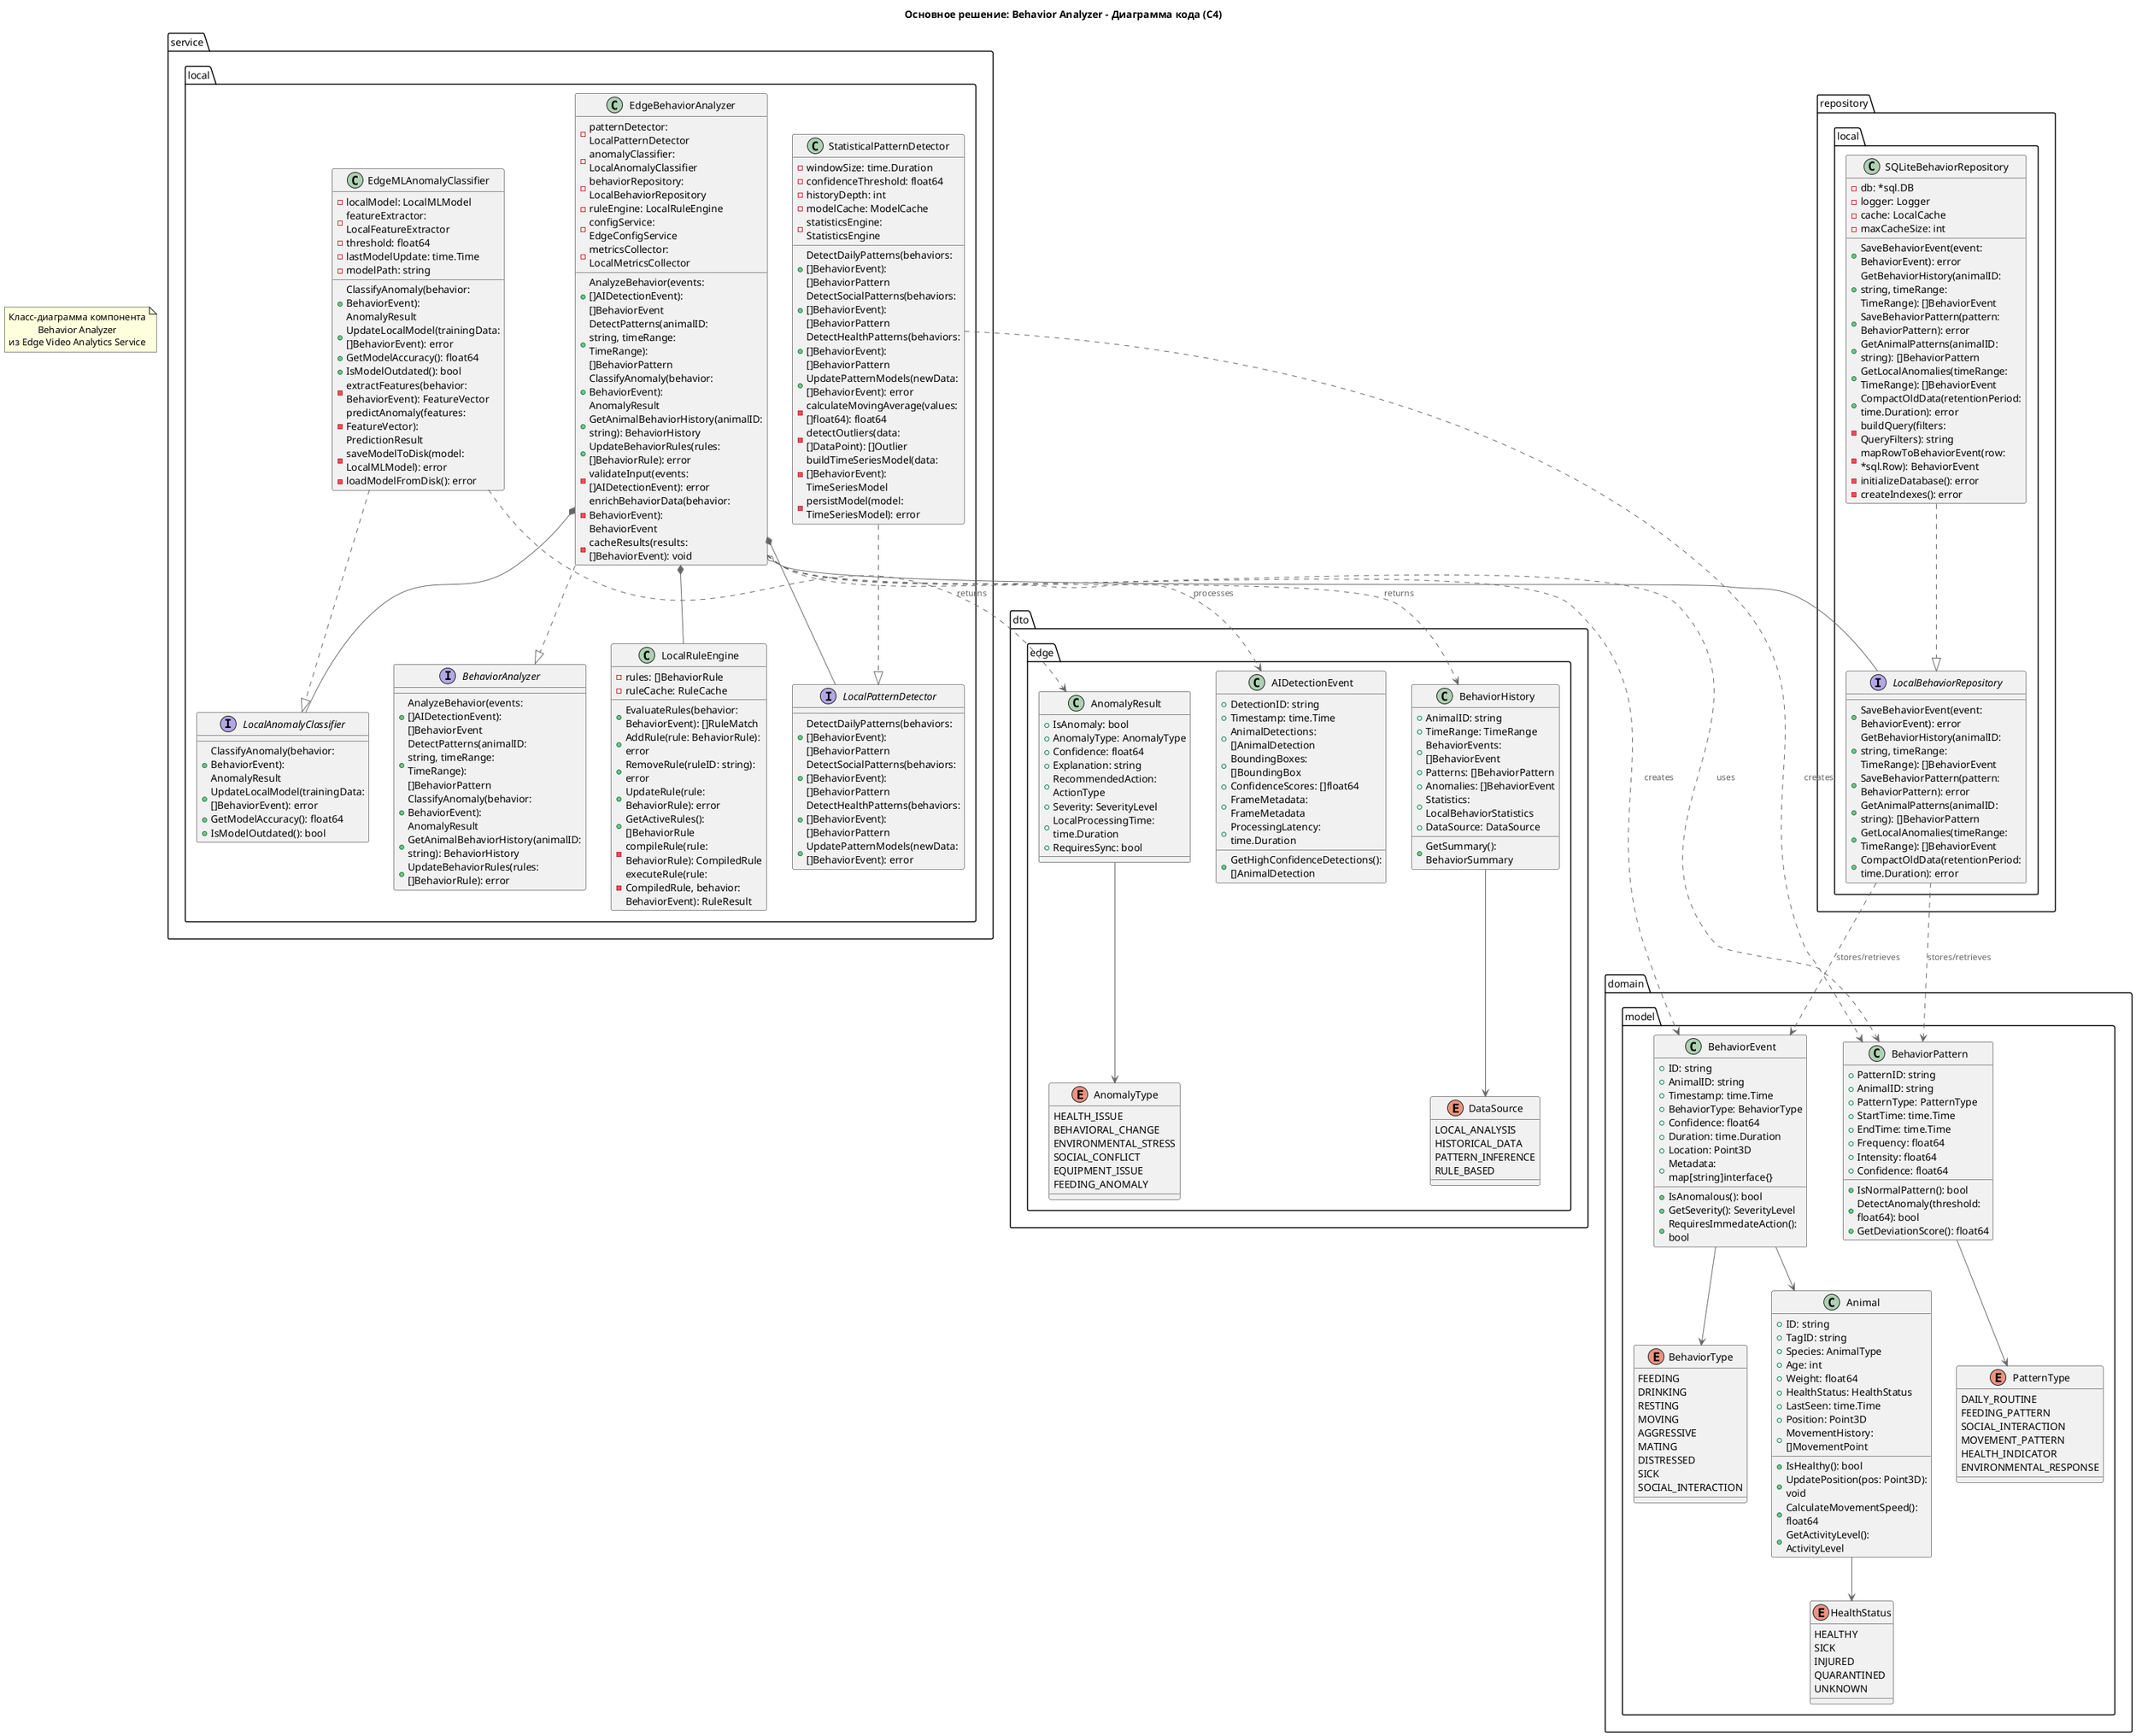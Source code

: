 @startuml Основное_решение_C4_BehaviorAnalyzer
!include <C4/C4_Component>

title Основное решение: Behavior Analyzer - Диаграмма кода (C4)

note as N1
  Класс-диаграмма компонента Behavior Analyzer
  из Edge Video Analytics Service
end note

package "domain.model" {
    class Animal {
        +ID: string
        +TagID: string
        +Species: AnimalType
        +Age: int
        +Weight: float64
        +HealthStatus: HealthStatus
        +LastSeen: time.Time
        +Position: Point3D
        +MovementHistory: []MovementPoint
        +IsHealthy(): bool
        +UpdatePosition(pos: Point3D): void
        +CalculateMovementSpeed(): float64
        +GetActivityLevel(): ActivityLevel
    }

    class BehaviorEvent {
        +ID: string
        +AnimalID: string
        +Timestamp: time.Time
        +BehaviorType: BehaviorType
        +Confidence: float64
        +Duration: time.Duration
        +Location: Point3D
        +Metadata: map[string]interface{}
        +IsAnomalous(): bool
        +GetSeverity(): SeverityLevel
        +RequiresImmedateAction(): bool
    }

    enum BehaviorType {
        FEEDING
        DRINKING
        RESTING
        MOVING
        AGGRESSIVE
        MATING
        DISTRESSED
        SICK
        SOCIAL_INTERACTION
    }

    enum HealthStatus {
        HEALTHY
        SICK
        INJURED
        QUARANTINED
        UNKNOWN
    }

    class BehaviorPattern {
        +PatternID: string
        +AnimalID: string
        +PatternType: PatternType
        +StartTime: time.Time
        +EndTime: time.Time
        +Frequency: float64
        +Intensity: float64
        +Confidence: float64
        +IsNormalPattern(): bool
        +DetectAnomaly(threshold: float64): bool
        +GetDeviationScore(): float64
    }

    enum PatternType {
        DAILY_ROUTINE
        FEEDING_PATTERN
        SOCIAL_INTERACTION
        MOVEMENT_PATTERN
        HEALTH_INDICATOR
        ENVIRONMENTAL_RESPONSE
    }
}

package "service.local" {
    interface BehaviorAnalyzer {
        +AnalyzeBehavior(events: []AIDetectionEvent): []BehaviorEvent
        +DetectPatterns(animalID: string, timeRange: TimeRange): []BehaviorPattern
        +ClassifyAnomaly(behavior: BehaviorEvent): AnomalyResult
        +GetAnimalBehaviorHistory(animalID: string): BehaviorHistory
        +UpdateBehaviorRules(rules: []BehaviorRule): error
    }

    class EdgeBehaviorAnalyzer {
        -patternDetector: LocalPatternDetector
        -anomalyClassifier: LocalAnomalyClassifier
        -behaviorRepository: LocalBehaviorRepository
        -ruleEngine: LocalRuleEngine
        -configService: EdgeConfigService
        -metricsCollector: LocalMetricsCollector
        +AnalyzeBehavior(events: []AIDetectionEvent): []BehaviorEvent
        +DetectPatterns(animalID: string, timeRange: TimeRange): []BehaviorPattern
        +ClassifyAnomaly(behavior: BehaviorEvent): AnomalyResult
        +GetAnimalBehaviorHistory(animalID: string): BehaviorHistory
        +UpdateBehaviorRules(rules: []BehaviorRule): error
        -validateInput(events: []AIDetectionEvent): error
        -enrichBehaviorData(behavior: BehaviorEvent): BehaviorEvent
        -cacheResults(results: []BehaviorEvent): void
    }

    interface LocalPatternDetector {
        +DetectDailyPatterns(behaviors: []BehaviorEvent): []BehaviorPattern
        +DetectSocialPatterns(behaviors: []BehaviorEvent): []BehaviorPattern
        +DetectHealthPatterns(behaviors: []BehaviorEvent): []BehaviorPattern
        +UpdatePatternModels(newData: []BehaviorEvent): error
    }

    class StatisticalPatternDetector {
        -windowSize: time.Duration
        -confidenceThreshold: float64
        -historyDepth: int
        -modelCache: ModelCache
        -statisticsEngine: StatisticsEngine
        +DetectDailyPatterns(behaviors: []BehaviorEvent): []BehaviorPattern
        +DetectSocialPatterns(behaviors: []BehaviorEvent): []BehaviorPattern
        +DetectHealthPatterns(behaviors: []BehaviorEvent): []BehaviorPattern
        +UpdatePatternModels(newData: []BehaviorEvent): error
        -calculateMovingAverage(values: []float64): float64
        -detectOutliers(data: []DataPoint): []Outlier
        -buildTimeSeriesModel(data: []BehaviorEvent): TimeSeriesModel
        -persistModel(model: TimeSeriesModel): error
    }

    interface LocalAnomalyClassifier {
        +ClassifyAnomaly(behavior: BehaviorEvent): AnomalyResult
        +UpdateLocalModel(trainingData: []BehaviorEvent): error
        +GetModelAccuracy(): float64
        +IsModelOutdated(): bool
    }

    class EdgeMLAnomalyClassifier {
        -localModel: LocalMLModel
        -featureExtractor: LocalFeatureExtractor
        -threshold: float64
        -lastModelUpdate: time.Time
        -modelPath: string
        +ClassifyAnomaly(behavior: BehaviorEvent): AnomalyResult
        +UpdateLocalModel(trainingData: []BehaviorEvent): error
        +GetModelAccuracy(): float64
        +IsModelOutdated(): bool
        -extractFeatures(behavior: BehaviorEvent): FeatureVector
        -predictAnomaly(features: FeatureVector): PredictionResult
        -saveModelToDisk(model: LocalMLModel): error
        -loadModelFromDisk(): error
    }

    class LocalRuleEngine {
        -rules: []BehaviorRule
        -ruleCache: RuleCache
        +EvaluateRules(behavior: BehaviorEvent): []RuleMatch
        +AddRule(rule: BehaviorRule): error
        +RemoveRule(ruleID: string): error
        +UpdateRule(rule: BehaviorRule): error
        +GetActiveRules(): []BehaviorRule
        -compileRule(rule: BehaviorRule): CompiledRule
        -executeRule(rule: CompiledRule, behavior: BehaviorEvent): RuleResult
    }
}

package "repository.local" {
    interface LocalBehaviorRepository {
        +SaveBehaviorEvent(event: BehaviorEvent): error
        +GetBehaviorHistory(animalID: string, timeRange: TimeRange): []BehaviorEvent
        +SaveBehaviorPattern(pattern: BehaviorPattern): error
        +GetAnimalPatterns(animalID: string): []BehaviorPattern
        +GetLocalAnomalies(timeRange: TimeRange): []BehaviorEvent
        +CompactOldData(retentionPeriod: time.Duration): error
    }

    class SQLiteBehaviorRepository {
        -db: *sql.DB
        -logger: Logger
        -cache: LocalCache
        -maxCacheSize: int
        +SaveBehaviorEvent(event: BehaviorEvent): error
        +GetBehaviorHistory(animalID: string, timeRange: TimeRange): []BehaviorEvent
        +SaveBehaviorPattern(pattern: BehaviorPattern): error
        +GetAnimalPatterns(animalID: string): []BehaviorPattern
        +GetLocalAnomalies(timeRange: TimeRange): []BehaviorEvent
        +CompactOldData(retentionPeriod: time.Duration): error
        -buildQuery(filters: QueryFilters): string
        -mapRowToBehaviorEvent(row: *sql.Row): BehaviorEvent
        -initializeDatabase(): error
        -createIndexes(): error
    }
}

package "dto.edge" {
    class AIDetectionEvent {
        +DetectionID: string
        +Timestamp: time.Time
        +AnimalDetections: []AnimalDetection
        +BoundingBoxes: []BoundingBox
        +ConfidenceScores: []float64
        +FrameMetadata: FrameMetadata
        +ProcessingLatency: time.Duration
        +GetHighConfidenceDetections(): []AnimalDetection
    }

    class AnomalyResult {
        +IsAnomaly: bool
        +AnomalyType: AnomalyType
        +Confidence: float64
        +Explanation: string
        +RecommendedAction: ActionType
        +Severity: SeverityLevel
        +LocalProcessingTime: time.Duration
        +RequiresSync: bool
    }

    class BehaviorHistory {
        +AnimalID: string
        +TimeRange: TimeRange
        +BehaviorEvents: []BehaviorEvent
        +Patterns: []BehaviorPattern
        +Anomalies: []BehaviorEvent
        +Statistics: LocalBehaviorStatistics
        +DataSource: DataSource
        +GetSummary(): BehaviorSummary
    }

    enum AnomalyType {
        HEALTH_ISSUE
        BEHAVIORAL_CHANGE
        ENVIRONMENTAL_STRESS
        SOCIAL_CONFLICT
        EQUIPMENT_ISSUE
        FEEDING_ANOMALY
    }

    enum DataSource {
        LOCAL_ANALYSIS
        HISTORICAL_DATA
        PATTERN_INFERENCE
        RULE_BASED
    }
}

' Реализация интерфейсов
EdgeBehaviorAnalyzer ..|> BehaviorAnalyzer
StatisticalPatternDetector ..|> LocalPatternDetector
EdgeMLAnomalyClassifier ..|> LocalAnomalyClassifier
SQLiteBehaviorRepository ..|> LocalBehaviorRepository

' Композиция и агрегация
EdgeBehaviorAnalyzer *-- LocalPatternDetector
EdgeBehaviorAnalyzer *-- LocalAnomalyClassifier
EdgeBehaviorAnalyzer *-- LocalRuleEngine
EdgeBehaviorAnalyzer o-- LocalBehaviorRepository

' Использование доменных объектов
EdgeBehaviorAnalyzer ..> BehaviorEvent : creates
EdgeBehaviorAnalyzer ..> BehaviorPattern : uses
StatisticalPatternDetector ..> BehaviorPattern : creates
EdgeMLAnomalyClassifier ..> AnomalyResult : returns

' Ассоциации
BehaviorEvent --> BehaviorType
BehaviorEvent --> Animal
BehaviorPattern --> PatternType
Animal --> HealthStatus
AnomalyResult --> AnomalyType
BehaviorHistory --> DataSource

' Зависимости данных
EdgeBehaviorAnalyzer ..> AIDetectionEvent : processes
EdgeBehaviorAnalyzer ..> BehaviorHistory : returns
LocalBehaviorRepository ..> BehaviorEvent : stores/retrieves
LocalBehaviorRepository ..> BehaviorPattern : stores/retrieves

@enduml
